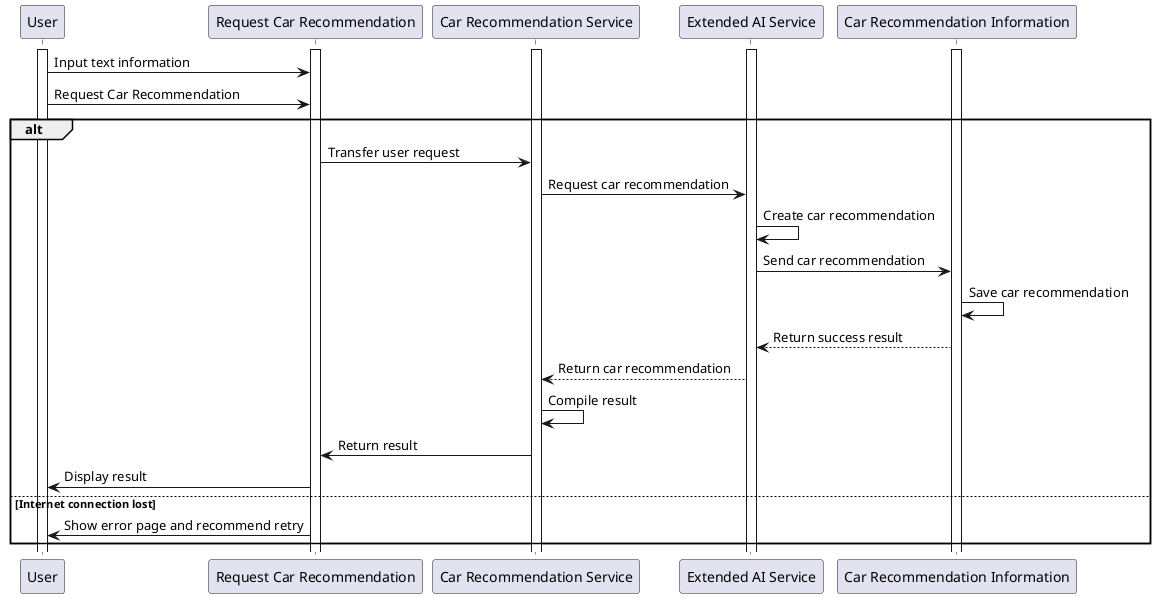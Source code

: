 @startuml be6
participant User
participant "Request Car Recommendation"
participant "Car Recommendation Service"
participant "Extended AI Service"
participant "Car Recommendation Information"

activate User
activate "Request Car Recommendation"
activate "Car Recommendation Service"
activate "Extended AI Service"
activate "Car Recommendation Information"

User -> "Request Car Recommendation": Input text information
User -> "Request Car Recommendation": Request Car Recommendation
alt
  "Request Car Recommendation" -> "Car Recommendation Service": Transfer user request
  "Car Recommendation Service" -> "Extended AI Service": Request car recommendation
  "Extended AI Service" -> "Extended AI Service": Create car recommendation
  "Extended AI Service" -> "Car Recommendation Information": Send car recommendation
  "Car Recommendation Information" -> "Car Recommendation Information": Save car recommendation
  "Car Recommendation Information" --> "Extended AI Service": Return success result
  "Car Recommendation Service" <-- "Extended AI Service": Return car recommendation
  "Car Recommendation Service" -> "Car Recommendation Service": Compile result
  "Car Recommendation Service" -> "Request Car Recommendation": Return result
  "Request Car Recommendation" -> User: Display result
else Internet connection lost
    "Request Car Recommendation" -> User: Show error page and recommend retry
end

@enduml
